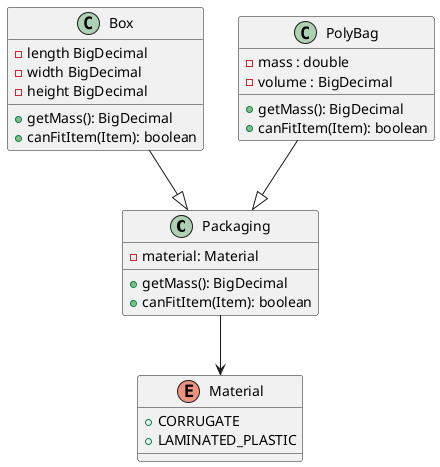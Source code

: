 @startuml
'https://plantuml.com/class-diagram

class Packaging {

 -material: Material
  +getMass(): BigDecimal
  +canFitItem(Item): boolean
}

class Box {

 +getMass(): BigDecimal
  +canFitItem(Item): boolean
- length BigDecimal
-width BigDecimal
-height BigDecimal

}

class PolyBag {
-mass : double
-volume : BigDecimal
+getMass(): BigDecimal
+canFitItem(Item): boolean

}

enum Material {
+ CORRUGATE
+ LAMINATED_PLASTIC
}

PolyBag --|> Packaging
Box --|> Packaging
Packaging --> Material

@enduml